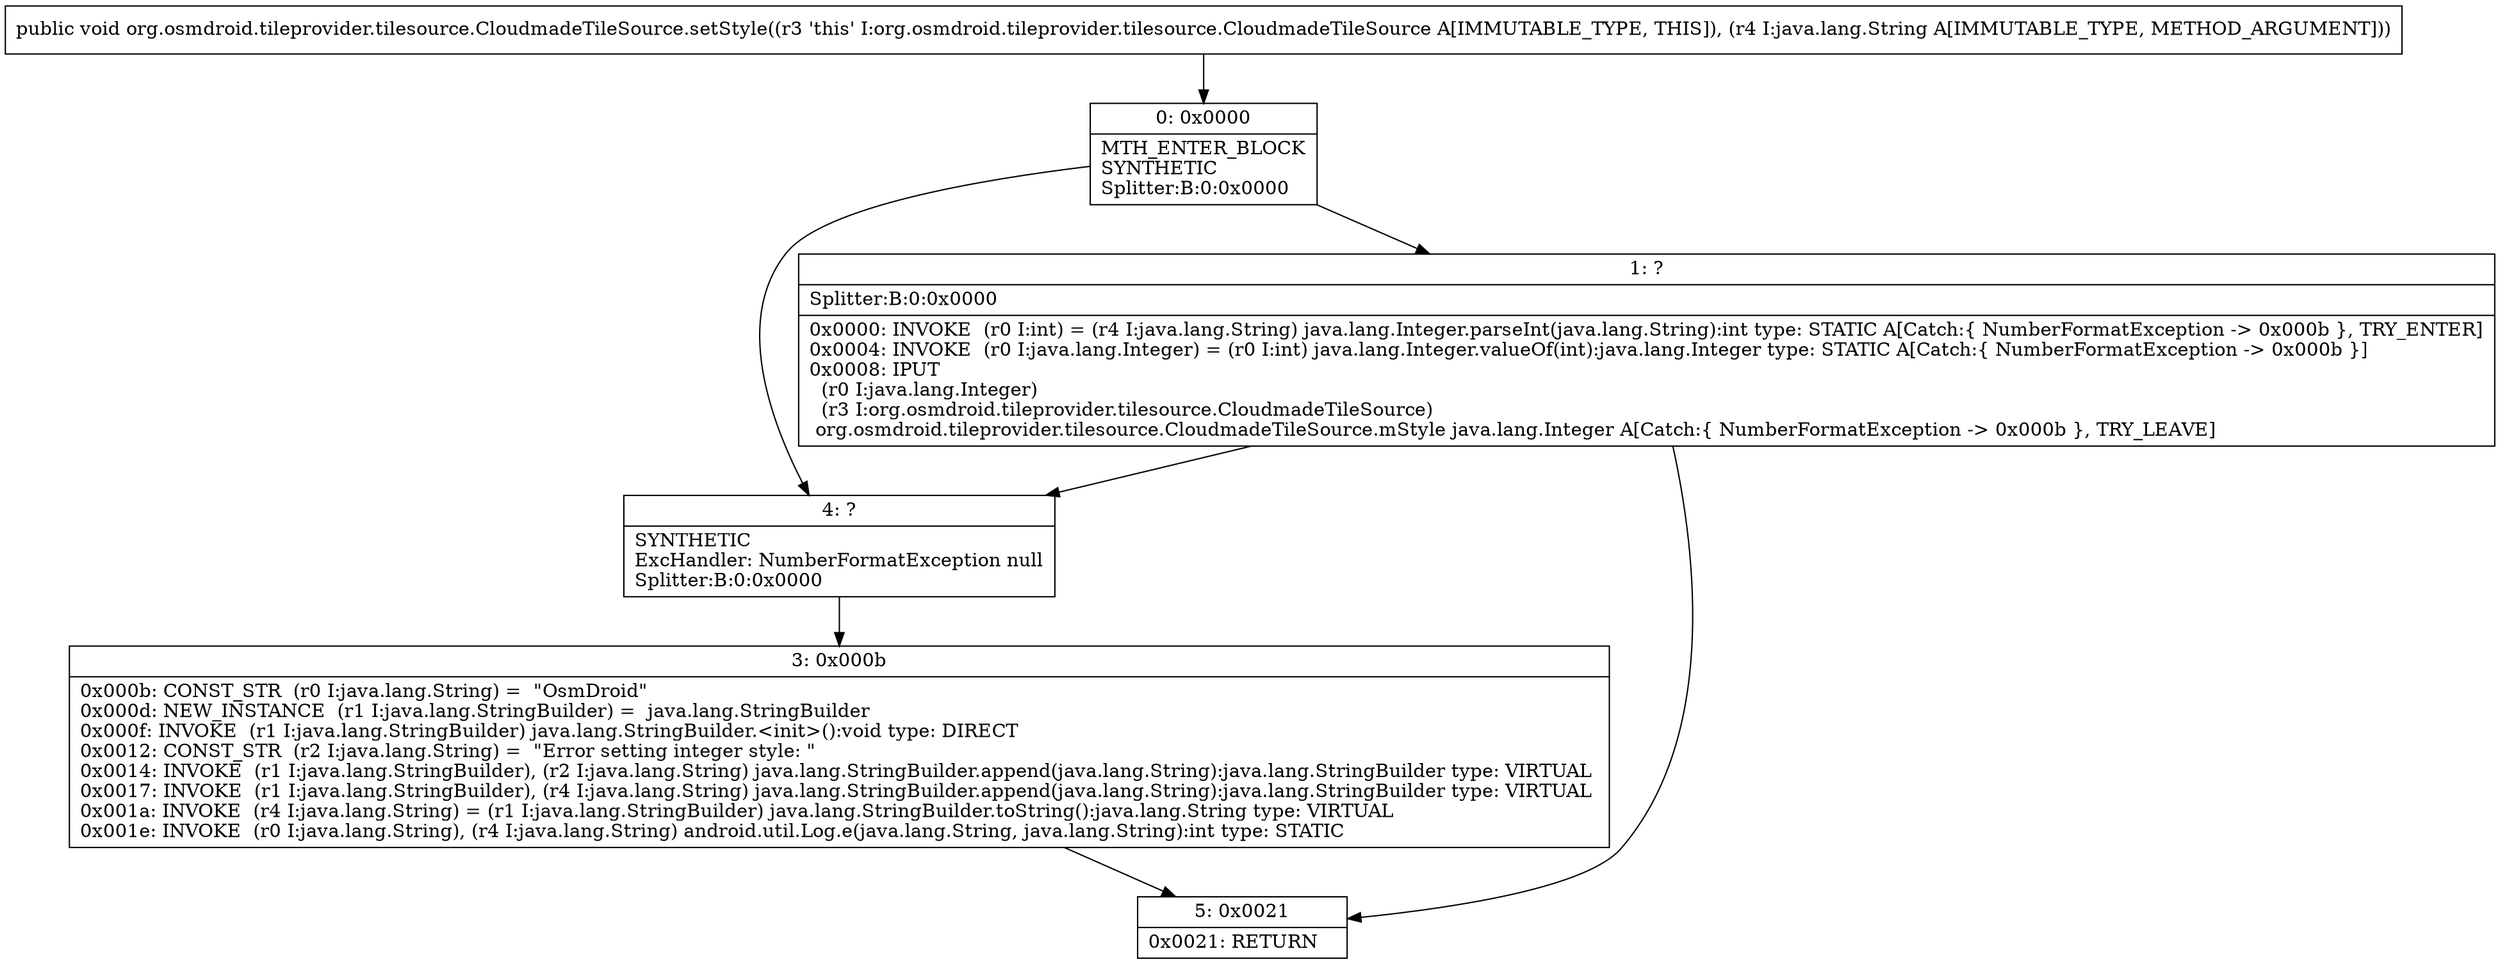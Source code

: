 digraph "CFG fororg.osmdroid.tileprovider.tilesource.CloudmadeTileSource.setStyle(Ljava\/lang\/String;)V" {
Node_0 [shape=record,label="{0\:\ 0x0000|MTH_ENTER_BLOCK\lSYNTHETIC\lSplitter:B:0:0x0000\l}"];
Node_1 [shape=record,label="{1\:\ ?|Splitter:B:0:0x0000\l|0x0000: INVOKE  (r0 I:int) = (r4 I:java.lang.String) java.lang.Integer.parseInt(java.lang.String):int type: STATIC A[Catch:\{ NumberFormatException \-\> 0x000b \}, TRY_ENTER]\l0x0004: INVOKE  (r0 I:java.lang.Integer) = (r0 I:int) java.lang.Integer.valueOf(int):java.lang.Integer type: STATIC A[Catch:\{ NumberFormatException \-\> 0x000b \}]\l0x0008: IPUT  \l  (r0 I:java.lang.Integer)\l  (r3 I:org.osmdroid.tileprovider.tilesource.CloudmadeTileSource)\l org.osmdroid.tileprovider.tilesource.CloudmadeTileSource.mStyle java.lang.Integer A[Catch:\{ NumberFormatException \-\> 0x000b \}, TRY_LEAVE]\l}"];
Node_3 [shape=record,label="{3\:\ 0x000b|0x000b: CONST_STR  (r0 I:java.lang.String) =  \"OsmDroid\" \l0x000d: NEW_INSTANCE  (r1 I:java.lang.StringBuilder) =  java.lang.StringBuilder \l0x000f: INVOKE  (r1 I:java.lang.StringBuilder) java.lang.StringBuilder.\<init\>():void type: DIRECT \l0x0012: CONST_STR  (r2 I:java.lang.String) =  \"Error setting integer style: \" \l0x0014: INVOKE  (r1 I:java.lang.StringBuilder), (r2 I:java.lang.String) java.lang.StringBuilder.append(java.lang.String):java.lang.StringBuilder type: VIRTUAL \l0x0017: INVOKE  (r1 I:java.lang.StringBuilder), (r4 I:java.lang.String) java.lang.StringBuilder.append(java.lang.String):java.lang.StringBuilder type: VIRTUAL \l0x001a: INVOKE  (r4 I:java.lang.String) = (r1 I:java.lang.StringBuilder) java.lang.StringBuilder.toString():java.lang.String type: VIRTUAL \l0x001e: INVOKE  (r0 I:java.lang.String), (r4 I:java.lang.String) android.util.Log.e(java.lang.String, java.lang.String):int type: STATIC \l}"];
Node_4 [shape=record,label="{4\:\ ?|SYNTHETIC\lExcHandler: NumberFormatException null\lSplitter:B:0:0x0000\l}"];
Node_5 [shape=record,label="{5\:\ 0x0021|0x0021: RETURN   \l}"];
MethodNode[shape=record,label="{public void org.osmdroid.tileprovider.tilesource.CloudmadeTileSource.setStyle((r3 'this' I:org.osmdroid.tileprovider.tilesource.CloudmadeTileSource A[IMMUTABLE_TYPE, THIS]), (r4 I:java.lang.String A[IMMUTABLE_TYPE, METHOD_ARGUMENT])) }"];
MethodNode -> Node_0;
Node_0 -> Node_1;
Node_0 -> Node_4;
Node_1 -> Node_4;
Node_1 -> Node_5;
Node_3 -> Node_5;
Node_4 -> Node_3;
}

